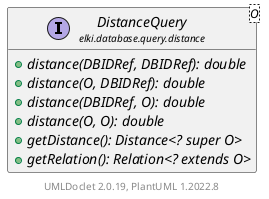 @startuml
    remove .*\.(Instance|Par|Parameterizer|Factory)$
    set namespaceSeparator none
    hide empty fields
    hide empty methods

    interface "<size:14>DistanceQuery\n<size:10>elki.database.query.distance" as elki.database.query.distance.DistanceQuery<O> [[DistanceQuery.html]] {
        {abstract} +distance(DBIDRef, DBIDRef): double
        {abstract} +distance(O, DBIDRef): double
        {abstract} +distance(DBIDRef, O): double
        {abstract} +distance(O, O): double
        {abstract} +getDistance(): Distance<? super O>
        {abstract} +getRelation(): Relation<? extends O>
    }

    center footer UMLDoclet 2.0.19, PlantUML 1.2022.8
@enduml
